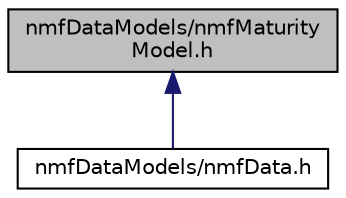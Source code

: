 digraph "nmfDataModels/nmfMaturityModel.h"
{
 // LATEX_PDF_SIZE
  edge [fontname="Helvetica",fontsize="10",labelfontname="Helvetica",labelfontsize="10"];
  node [fontname="Helvetica",fontsize="10",shape=record];
  Node1 [label="nmfDataModels/nmfMaturity\lModel.h",height=0.2,width=0.4,color="black", fillcolor="grey75", style="filled", fontcolor="black",tooltip=" "];
  Node1 -> Node2 [dir="back",color="midnightblue",fontsize="10",style="solid",fontname="Helvetica"];
  Node2 [label="nmfDataModels/nmfData.h",height=0.2,width=0.4,color="black", fillcolor="white", style="filled",URL="$nmf_data_8h.html",tooltip="This file contains the NMFS Data class definition."];
}
